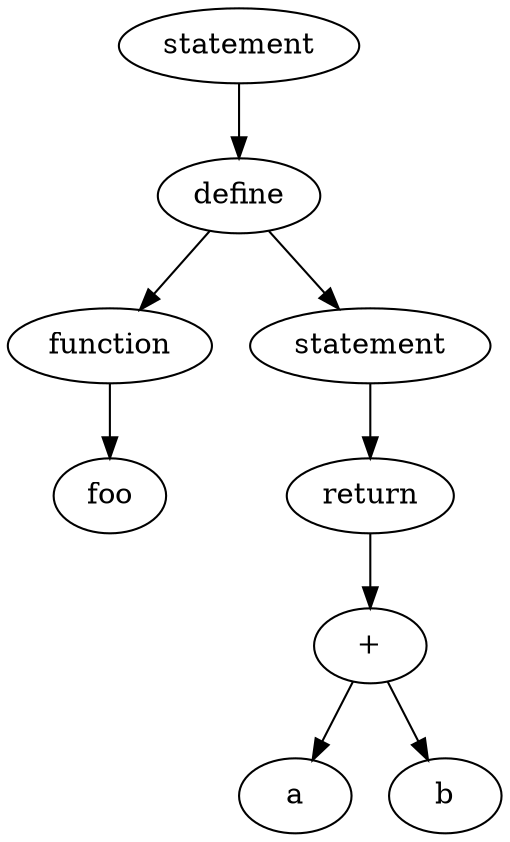 digraph G {
A007D2420 [label = "statement"];
A007D2420 -> A007D35D0;
A007D35D0 [label = "define"];
A007D35D0 -> A007D35A0;
A007D35D0 -> A007D2478;
A007D35A0 [label = "function"];
A007D35A0 -> A007D2450;
A007D2450 [label = "foo"];
A007D2478 [label = "statement"];
A007D2478 -> A007D3578;
A007D3578 [label = "return"];
A007D3578 -> A007D3550;
A007D3550 [label = "+"];
A007D3550 -> A007D24A8;
A007D3550 -> A007D3538;
A007D24A8 [label = "a"];
A007D3538 [label = "b"];
}
